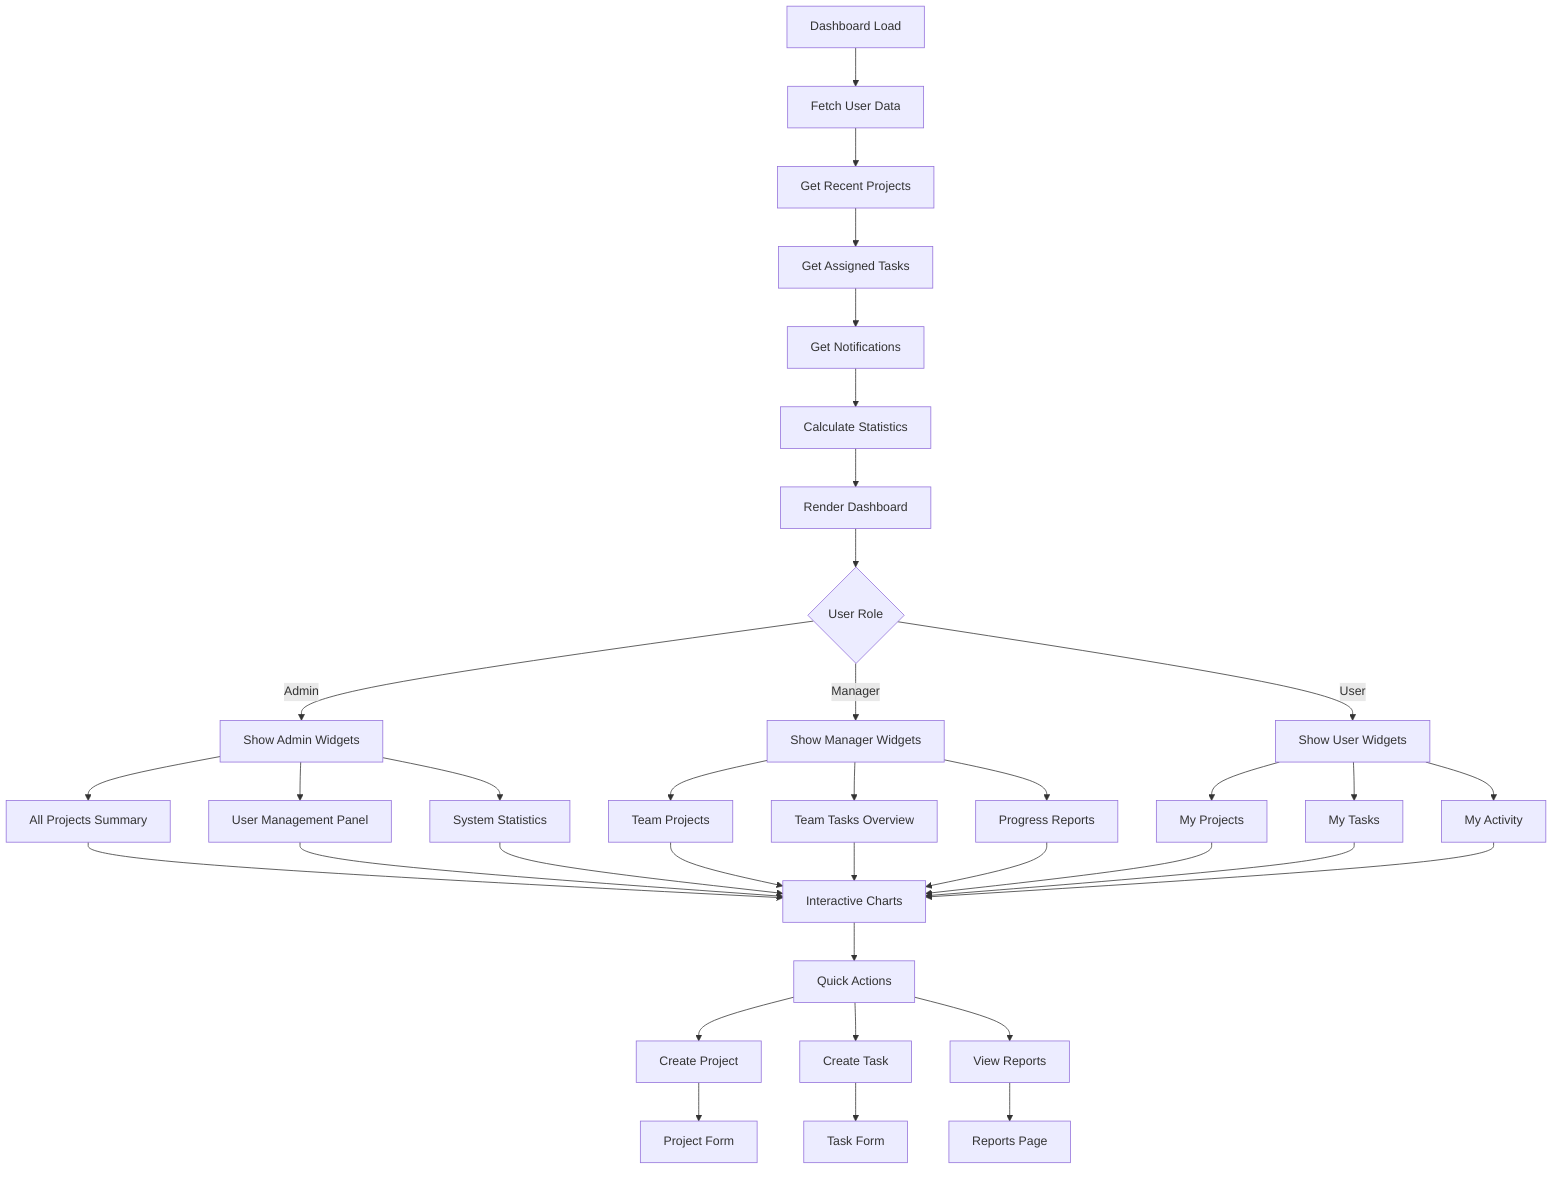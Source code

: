 graph TD
    A[Dashboard Load] --> B[Fetch User Data]
    B --> C[Get Recent Projects]
    C --> D[Get Assigned Tasks]
    D --> E[Get Notifications]
    E --> F[Calculate Statistics]
    
    F --> G[Render Dashboard]
    G --> H{User Role}
    
    H -->|Admin| I[Show Admin Widgets]
    H -->|Manager| J[Show Manager Widgets]
    H -->|User| K[Show User Widgets]
    
    I --> L[All Projects Summary]
    I --> M[User Management Panel]
    I --> N[System Statistics]
    
    J --> O[Team Projects]
    J --> P[Team Tasks Overview]
    J --> Q[Progress Reports]
    
    K --> R[My Projects]
    K --> S[My Tasks]
    K --> T[My Activity]
    
    L --> U[Interactive Charts]
    M --> U
    N --> U
    O --> U
    P --> U
    Q --> U
    R --> U
    S --> U
    T --> U
    
    U --> V[Quick Actions]
    V --> W[Create Project]
    V --> X[Create Task]
    V --> Y[View Reports]
    
    W --> Z[Project Form]
    X --> AA[Task Form]
    Y --> BB[Reports Page]